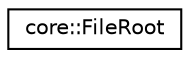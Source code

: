 digraph "Graphical Class Hierarchy"
{
 // LATEX_PDF_SIZE
  edge [fontname="Helvetica",fontsize="10",labelfontname="Helvetica",labelfontsize="10"];
  node [fontname="Helvetica",fontsize="10",shape=record];
  rankdir="LR";
  Node0 [label="core::FileRoot",height=0.2,width=0.4,color="black", fillcolor="white", style="filled",URL="$d1/d6f/structcore_1_1FileRoot.html",tooltip=" "];
}
